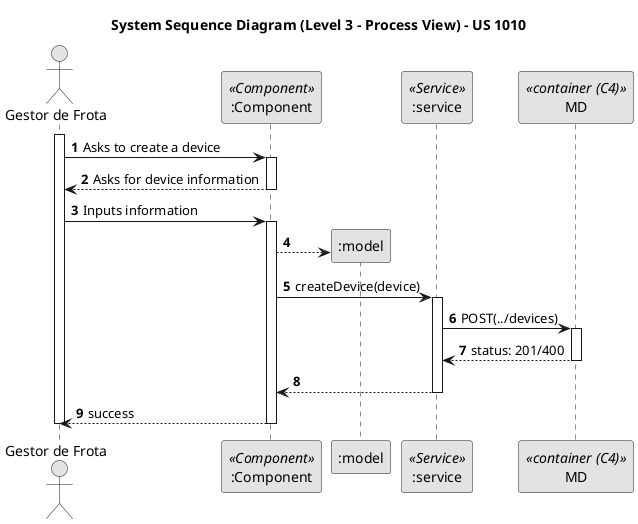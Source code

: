 @startuml
skinparam monochrome true
skinparam packageStyle rectangle
skinparam shadowing false
autonumber

title System Sequence Diagram (Level 3 - Process View) - US 1010


actor "Gestor de Frota" as actor

participant ":Component" as Component <<Component>>
participant ":model" as Model
participant ":service" as Service <<Service>>
participant "MD" as MD <<container (C4)>>

activate actor
actor -> Component: Asks to create a device
activate Component
actor <-- Component: Asks for device information
deactivate Component
actor -> Component: Inputs information
activate Component
Component --> Model**
Component -> Service: createDevice(device)
activate Service
Service -> MD: POST(../devices)
activate MD
Service <-- MD: status: 201/400
deactivate MD
Service --> Component
deactivate Service
actor <-- Component: success
deactivate Component
deactivate actor



@enduml